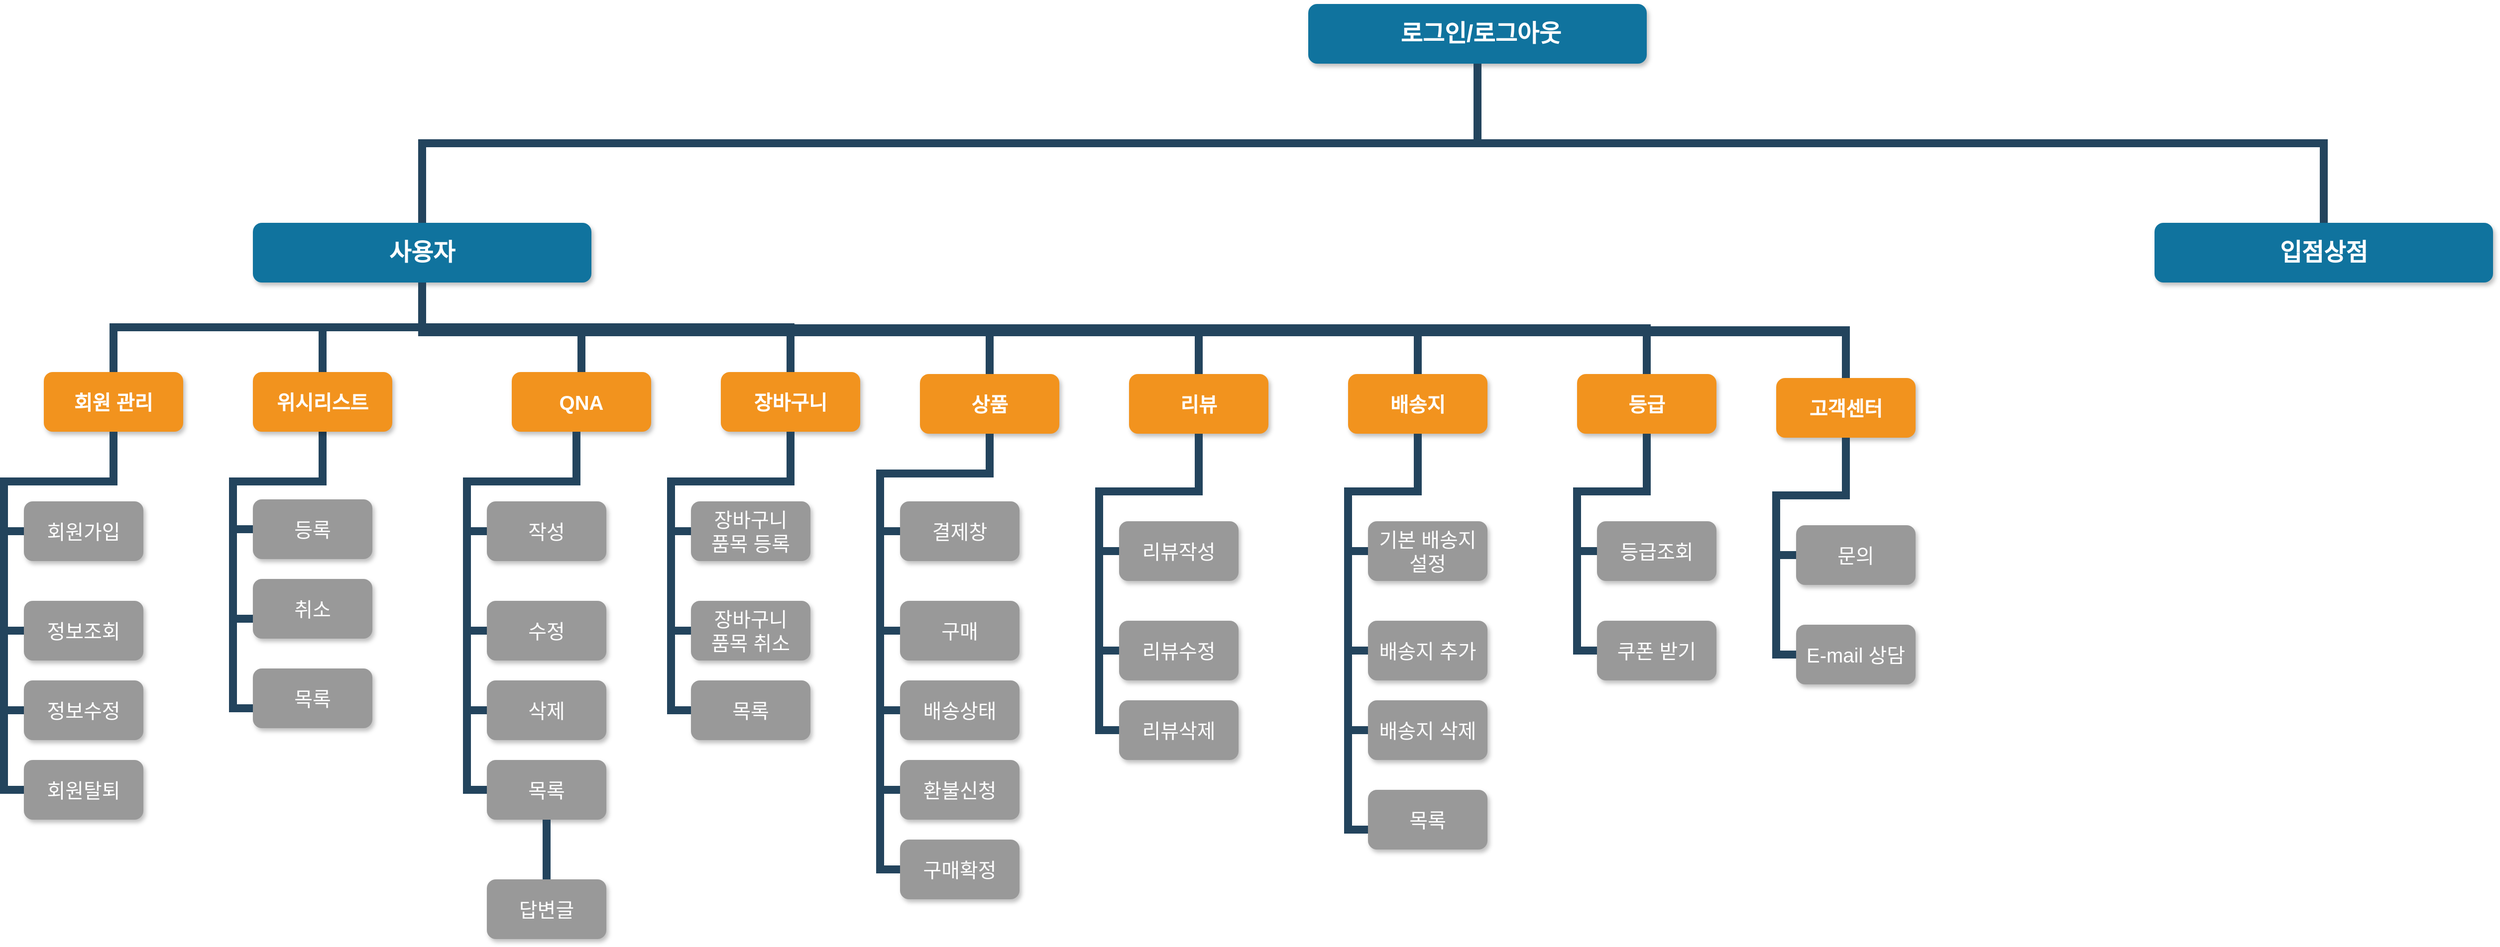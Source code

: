 <mxfile version="12.9.9" type="device"><diagram name="Page-1" id="64c3da0e-402f-94eb-ee01-a36477274f13"><mxGraphModel dx="1450" dy="2240" grid="1" gridSize="10" guides="1" tooltips="1" connect="1" arrows="1" fold="1" page="1" pageScale="1" pageWidth="1169" pageHeight="826" background="#ffffff" math="0" shadow="0"><root><mxCell id="0"/><mxCell id="1" parent="0"/><mxCell id="2" value="사용자" style="whiteSpace=wrap;rounded=1;shadow=1;fillColor=#10739E;strokeColor=none;fontColor=#FFFFFF;fontStyle=1;fontSize=24" parent="1" vertex="1"><mxGeometry x="370" y="20" width="340" height="60" as="geometry"/></mxCell><mxCell id="3" value="회원 관리" style="whiteSpace=wrap;rounded=1;fillColor=#F2931E;strokeColor=none;shadow=1;fontColor=#FFFFFF;fontStyle=1;fontSize=20;" parent="1" vertex="1"><mxGeometry x="160" y="170.0" width="140" height="60" as="geometry"/></mxCell><mxCell id="6" value="장바구니" style="whiteSpace=wrap;rounded=1;fillColor=#F2931E;strokeColor=none;shadow=1;fontColor=#FFFFFF;fontStyle=1;fontSize=20;" parent="1" vertex="1"><mxGeometry x="840" y="170.0" width="140" height="60" as="geometry"/></mxCell><mxCell id="7" value="상품" style="whiteSpace=wrap;rounded=1;fillColor=#F2931E;strokeColor=none;shadow=1;fontColor=#FFFFFF;fontStyle=1;fontSize=20;" parent="1" vertex="1"><mxGeometry x="1040" y="172.0" width="140" height="60" as="geometry"/></mxCell><mxCell id="45" value="등록" style="whiteSpace=wrap;rounded=1;fillColor=#999999;strokeColor=none;shadow=1;fontColor=#FFFFFF;fontStyle=0;fontSize=20;" parent="1" vertex="1"><mxGeometry x="370.0" y="298.0" width="120" height="60" as="geometry"/></mxCell><mxCell id="46" value="취소" style="whiteSpace=wrap;rounded=1;fillColor=#999999;strokeColor=none;shadow=1;fontColor=#FFFFFF;fontStyle=0;fontSize=20;" parent="1" vertex="1"><mxGeometry x="370.0" y="378.0" width="120" height="60" as="geometry"/></mxCell><mxCell id="103" value="" style="edgeStyle=elbowEdgeStyle;elbow=vertical;rounded=0;fontColor=#000000;endArrow=none;endFill=0;strokeWidth=8;strokeColor=#23445D;" parent="1" source="3" edge="1"><mxGeometry width="100" height="100" relative="1" as="geometry"><mxPoint x="20" y="290" as="sourcePoint"/><mxPoint x="120" y="330" as="targetPoint"/></mxGeometry></mxCell><mxCell id="105" value="" style="edgeStyle=elbowEdgeStyle;elbow=horizontal;rounded=0;fontColor=#000000;endArrow=none;endFill=0;strokeWidth=8;strokeColor=#23445D;" parent="1" edge="1"><mxGeometry width="100" height="100" relative="1" as="geometry"><mxPoint x="140" y="330" as="sourcePoint"/><mxPoint x="140" y="430" as="targetPoint"/><Array as="points"><mxPoint x="120" y="380"/></Array></mxGeometry></mxCell><mxCell id="106" value="" style="edgeStyle=elbowEdgeStyle;elbow=horizontal;rounded=0;fontColor=#000000;endArrow=none;endFill=0;strokeWidth=8;strokeColor=#23445D;" parent="1" edge="1"><mxGeometry width="100" height="100" relative="1" as="geometry"><mxPoint x="140" y="330" as="sourcePoint"/><mxPoint x="140" y="510" as="targetPoint"/><Array as="points"><mxPoint x="120" y="400"/></Array></mxGeometry></mxCell><mxCell id="110" value="" style="edgeStyle=elbowEdgeStyle;elbow=horizontal;rounded=0;fontColor=#000000;endArrow=none;endFill=0;strokeWidth=8;strokeColor=#23445D;" parent="1" edge="1"><mxGeometry width="100" height="100" relative="1" as="geometry"><mxPoint x="140" y="330" as="sourcePoint"/><mxPoint x="140" y="590" as="targetPoint"/><Array as="points"><mxPoint x="120" y="430"/></Array></mxGeometry></mxCell><mxCell id="116" value="" style="edgeStyle=elbowEdgeStyle;elbow=vertical;rounded=0;fontColor=#000000;endArrow=none;endFill=0;strokeWidth=8;strokeColor=#23445D;exitX=0.5;exitY=1;exitDx=0;exitDy=0;" parent="1" source="Bt4oq-Rtbrqn-x295U_v-244" edge="1"><mxGeometry width="100" height="100" relative="1" as="geometry"><mxPoint x="528.5" y="230" as="sourcePoint"/><mxPoint x="350" y="330" as="targetPoint"/></mxGeometry></mxCell><mxCell id="118" value="" style="edgeStyle=elbowEdgeStyle;elbow=horizontal;rounded=0;fontColor=#000000;endArrow=none;endFill=0;strokeWidth=8;strokeColor=#23445D;" parent="1" target="45" edge="1"><mxGeometry width="100" height="100" relative="1" as="geometry"><mxPoint x="370.0" y="328" as="sourcePoint"/><mxPoint x="360.0" y="428" as="targetPoint"/><Array as="points"><mxPoint x="350" y="378"/></Array></mxGeometry></mxCell><mxCell id="119" value="" style="edgeStyle=elbowEdgeStyle;elbow=horizontal;rounded=0;fontColor=#000000;endArrow=none;endFill=0;strokeWidth=8;strokeColor=#23445D;" parent="1" target="46" edge="1"><mxGeometry width="100" height="100" relative="1" as="geometry"><mxPoint x="370.0" y="328" as="sourcePoint"/><mxPoint x="360.0" y="508" as="targetPoint"/><Array as="points"><mxPoint x="350" y="418"/></Array></mxGeometry></mxCell><mxCell id="135" value="장바구니&#10;품목 취소" style="whiteSpace=wrap;rounded=1;fillColor=#999999;strokeColor=none;shadow=1;fontColor=#FFFFFF;fontStyle=0;fontSize=20;" parent="1" vertex="1"><mxGeometry x="810.0" y="400.0" width="120" height="60" as="geometry"/></mxCell><mxCell id="136" value="목록" style="whiteSpace=wrap;rounded=1;fillColor=#999999;strokeColor=none;shadow=1;fontColor=#FFFFFF;fontStyle=0;fontSize=20;" parent="1" vertex="1"><mxGeometry x="810.0" y="480.0" width="120" height="60" as="geometry"/></mxCell><mxCell id="145" value="" style="edgeStyle=elbowEdgeStyle;elbow=horizontal;rounded=0;fontColor=#000000;endArrow=none;endFill=0;strokeWidth=8;strokeColor=#23445D;fontSize=20;" parent="1" target="135" edge="1"><mxGeometry width="100" height="100" relative="1" as="geometry"><mxPoint x="810.0" y="330" as="sourcePoint"/><mxPoint x="800.0" y="430" as="targetPoint"/><Array as="points"><mxPoint x="790" y="380"/></Array></mxGeometry></mxCell><mxCell id="146" value="" style="edgeStyle=elbowEdgeStyle;elbow=horizontal;rounded=0;fontColor=#000000;endArrow=none;endFill=0;strokeWidth=8;strokeColor=#23445D;fontSize=20;" parent="1" target="136" edge="1"><mxGeometry width="100" height="100" relative="1" as="geometry"><mxPoint x="810.0" y="330" as="sourcePoint"/><mxPoint x="800.0" y="510" as="targetPoint"/><Array as="points"><mxPoint x="790" y="420"/></Array></mxGeometry></mxCell><mxCell id="157" value="구매" style="whiteSpace=wrap;rounded=1;fillColor=#999999;strokeColor=none;shadow=1;fontColor=#FFFFFF;fontStyle=0;fontSize=20;" parent="1" vertex="1"><mxGeometry x="1020.0" y="400.0" width="120" height="60" as="geometry"/></mxCell><mxCell id="158" value="배송상태" style="whiteSpace=wrap;rounded=1;fillColor=#999999;strokeColor=none;shadow=1;fontColor=#FFFFFF;fontStyle=0;fontSize=20;" parent="1" vertex="1"><mxGeometry x="1020" y="480.0" width="120" height="60" as="geometry"/></mxCell><mxCell id="159" value="환불신청" style="whiteSpace=wrap;rounded=1;fillColor=#999999;strokeColor=none;shadow=1;fontColor=#FFFFFF;fontStyle=0;fontSize=20;" parent="1" vertex="1"><mxGeometry x="1020.0" y="560.0" width="120" height="60" as="geometry"/></mxCell><mxCell id="160" value="구매확정" style="whiteSpace=wrap;rounded=1;fillColor=#999999;strokeColor=none;shadow=1;fontColor=#FFFFFF;fontStyle=0;fontSize=20;" parent="1" vertex="1"><mxGeometry x="1020" y="640.0" width="120" height="60" as="geometry"/></mxCell><mxCell id="167" value="" style="edgeStyle=elbowEdgeStyle;elbow=horizontal;rounded=0;fontColor=#000000;endArrow=none;endFill=0;strokeWidth=8;strokeColor=#23445D;fontSize=20;" parent="1" target="157" edge="1"><mxGeometry width="100" height="100" relative="1" as="geometry"><mxPoint x="1020" y="330" as="sourcePoint"/><mxPoint x="1010.0" y="430.0" as="targetPoint"/><Array as="points"><mxPoint x="1000" y="380.0"/></Array></mxGeometry></mxCell><mxCell id="168" value="" style="edgeStyle=elbowEdgeStyle;elbow=horizontal;rounded=0;fontColor=#000000;endArrow=none;endFill=0;strokeWidth=8;strokeColor=#23445D;fontSize=20;" parent="1" target="158" edge="1"><mxGeometry width="100" height="100" relative="1" as="geometry"><mxPoint x="1020" y="330" as="sourcePoint"/><mxPoint x="1010.0" y="510.0" as="targetPoint"/><Array as="points"><mxPoint x="1000" y="420.0"/></Array></mxGeometry></mxCell><mxCell id="170" value="" style="edgeStyle=elbowEdgeStyle;elbow=horizontal;rounded=0;fontColor=#000000;endArrow=none;endFill=0;strokeWidth=8;strokeColor=#23445D;fontSize=20;" parent="1" target="160" edge="1"><mxGeometry width="100" height="100" relative="1" as="geometry"><mxPoint x="1020" y="330" as="sourcePoint"/><mxPoint x="1010" y="670.0" as="targetPoint"/><Array as="points"><mxPoint x="1000" y="500.0"/></Array></mxGeometry></mxCell><mxCell id="171" value="" style="edgeStyle=elbowEdgeStyle;elbow=horizontal;rounded=0;fontColor=#000000;endArrow=none;endFill=0;strokeWidth=8;strokeColor=#23445D;fontSize=20;" parent="1" target="159" edge="1"><mxGeometry width="100" height="100" relative="1" as="geometry"><mxPoint x="1000" y="300" as="sourcePoint"/><mxPoint x="1010.0" y="590.0" as="targetPoint"/><Array as="points"><mxPoint x="1000" y="470.0"/></Array></mxGeometry></mxCell><mxCell id="221" value="" style="edgeStyle=elbowEdgeStyle;elbow=vertical;rounded=0;fontColor=#000000;endArrow=none;endFill=0;strokeWidth=8;strokeColor=#23445D;fontSize=20;" parent="1" source="6" edge="1"><mxGeometry width="100" height="100" relative="1" as="geometry"><mxPoint x="780" y="270" as="sourcePoint"/><mxPoint x="790" y="330" as="targetPoint"/></mxGeometry></mxCell><mxCell id="223" value="" style="edgeStyle=elbowEdgeStyle;elbow=vertical;rounded=0;fontColor=#000000;endArrow=none;endFill=0;strokeWidth=8;strokeColor=#23445D;fontSize=20;" parent="1" source="7" edge="1"><mxGeometry width="100" height="100" relative="1" as="geometry"><mxPoint x="1280" y="302" as="sourcePoint"/><mxPoint x="1000" y="312" as="targetPoint"/><Array as="points"><mxPoint x="1030" y="272"/><mxPoint x="1100" y="312"/></Array></mxGeometry></mxCell><mxCell id="229" value="" style="edgeStyle=elbowEdgeStyle;elbow=vertical;rounded=0;fontColor=#000000;endArrow=none;endFill=0;strokeWidth=8;strokeColor=#23445D;" parent="1" source="2" target="3" edge="1"><mxGeometry width="100" height="100" relative="1" as="geometry"><mxPoint x="540" y="140" as="sourcePoint"/><mxPoint x="640" y="40" as="targetPoint"/></mxGeometry></mxCell><mxCell id="230" value="" style="edgeStyle=elbowEdgeStyle;elbow=vertical;rounded=0;fontColor=#000000;endArrow=none;endFill=0;strokeWidth=8;strokeColor=#23445D;entryX=0.5;entryY=0;entryDx=0;entryDy=0;" parent="1" source="2" target="Bt4oq-Rtbrqn-x295U_v-244" edge="1"><mxGeometry width="100" height="100" relative="1" as="geometry"><mxPoint x="550" y="150" as="sourcePoint"/><mxPoint x="487" y="170" as="targetPoint"/></mxGeometry></mxCell><mxCell id="231" value="" style="edgeStyle=elbowEdgeStyle;elbow=vertical;rounded=0;fontColor=#000000;endArrow=none;endFill=0;strokeWidth=8;strokeColor=#23445D;" parent="1" source="2" target="6" edge="1"><mxGeometry width="100" height="100" relative="1" as="geometry"><mxPoint x="560" y="160" as="sourcePoint"/><mxPoint x="660" y="60" as="targetPoint"/></mxGeometry></mxCell><mxCell id="232" value="" style="edgeStyle=elbowEdgeStyle;elbow=vertical;rounded=0;fontColor=#000000;endArrow=none;endFill=0;strokeWidth=8;strokeColor=#23445D;" parent="1" source="2" target="7" edge="1"><mxGeometry width="100" height="100" relative="1" as="geometry"><mxPoint x="570" y="170" as="sourcePoint"/><mxPoint x="670" y="70" as="targetPoint"/></mxGeometry></mxCell><mxCell id="233" value="" style="edgeStyle=elbowEdgeStyle;elbow=vertical;rounded=0;fontColor=#000000;endArrow=none;endFill=0;strokeWidth=8;strokeColor=#23445D;entryX=0.5;entryY=0;entryDx=0;entryDy=0;" parent="1" source="2" target="Bt4oq-Rtbrqn-x295U_v-294" edge="1"><mxGeometry width="100" height="100" relative="1" as="geometry"><mxPoint x="580" y="180" as="sourcePoint"/><mxPoint x="1710.0" y="170.0" as="targetPoint"/></mxGeometry></mxCell><mxCell id="234" value="" style="edgeStyle=elbowEdgeStyle;elbow=vertical;rounded=0;fontColor=#000000;endArrow=none;endFill=0;strokeWidth=8;strokeColor=#23445D;" parent="1" source="2" edge="1"><mxGeometry width="100" height="100" relative="1" as="geometry"><mxPoint x="590" y="190" as="sourcePoint"/><mxPoint x="1970" y="160" as="targetPoint"/><Array as="points"><mxPoint x="1270" y="130"/></Array></mxGeometry></mxCell><mxCell id="Bt4oq-Rtbrqn-x295U_v-234" value=" 로그인/로그아웃" style="whiteSpace=wrap;rounded=1;shadow=1;fillColor=#10739E;strokeColor=none;fontColor=#FFFFFF;fontStyle=1;fontSize=24" vertex="1" parent="1"><mxGeometry x="1430" y="-200" width="340" height="60" as="geometry"/></mxCell><mxCell id="Bt4oq-Rtbrqn-x295U_v-235" value="" style="edgeStyle=elbowEdgeStyle;elbow=vertical;rounded=0;fontColor=#000000;endArrow=none;endFill=0;strokeWidth=8;strokeColor=#23445D;exitX=0.5;exitY=1;exitDx=0;exitDy=0;entryX=0.5;entryY=0;entryDx=0;entryDy=0;" edge="1" parent="1" source="Bt4oq-Rtbrqn-x295U_v-234" target="2"><mxGeometry width="100" height="100" relative="1" as="geometry"><mxPoint x="1180" y="120" as="sourcePoint"/><mxPoint x="2090" y="180" as="targetPoint"/></mxGeometry></mxCell><mxCell id="Bt4oq-Rtbrqn-x295U_v-237" value="회원가입" style="whiteSpace=wrap;rounded=1;fillColor=#999999;strokeColor=none;shadow=1;fontColor=#FFFFFF;fontStyle=0;fontSize=20;" vertex="1" parent="1"><mxGeometry x="140.0" y="300.0" width="120" height="60" as="geometry"/></mxCell><mxCell id="Bt4oq-Rtbrqn-x295U_v-239" value="정보조회" style="whiteSpace=wrap;rounded=1;fillColor=#999999;strokeColor=none;shadow=1;fontColor=#FFFFFF;fontStyle=0;fontSize=20;" vertex="1" parent="1"><mxGeometry x="140.0" y="400.0" width="120" height="60" as="geometry"/></mxCell><mxCell id="Bt4oq-Rtbrqn-x295U_v-241" value="정보수정" style="whiteSpace=wrap;rounded=1;fillColor=#999999;strokeColor=none;shadow=1;fontColor=#FFFFFF;fontStyle=0;fontSize=20;" vertex="1" parent="1"><mxGeometry x="140.0" y="480.0" width="120" height="60" as="geometry"/></mxCell><mxCell id="Bt4oq-Rtbrqn-x295U_v-243" value="회원탈퇴" style="whiteSpace=wrap;rounded=1;fillColor=#999999;strokeColor=none;shadow=1;fontColor=#FFFFFF;fontStyle=0;fontSize=20;" vertex="1" parent="1"><mxGeometry x="140.0" y="560.0" width="120" height="60" as="geometry"/></mxCell><mxCell id="Bt4oq-Rtbrqn-x295U_v-244" value="위시리스트" style="whiteSpace=wrap;rounded=1;fillColor=#F2931E;strokeColor=none;shadow=1;fontColor=#FFFFFF;fontStyle=1;fontSize=20;" vertex="1" parent="1"><mxGeometry x="370" y="170.0" width="140" height="60" as="geometry"/></mxCell><mxCell id="Bt4oq-Rtbrqn-x295U_v-255" value="목록" style="whiteSpace=wrap;rounded=1;fillColor=#999999;strokeColor=none;shadow=1;fontColor=#FFFFFF;fontStyle=0;fontSize=20;" vertex="1" parent="1"><mxGeometry x="370.0" y="468.0" width="120" height="60" as="geometry"/></mxCell><mxCell id="Bt4oq-Rtbrqn-x295U_v-256" value="" style="edgeStyle=elbowEdgeStyle;elbow=horizontal;rounded=0;fontColor=#000000;endArrow=none;endFill=0;strokeWidth=8;strokeColor=#23445D;" edge="1" parent="1"><mxGeometry width="100" height="100" relative="1" as="geometry"><mxPoint x="370.0" y="418" as="sourcePoint"/><mxPoint x="370" y="508" as="targetPoint"/><Array as="points"><mxPoint x="350" y="508"/></Array></mxGeometry></mxCell><mxCell id="Bt4oq-Rtbrqn-x295U_v-257" value="QNA" style="whiteSpace=wrap;rounded=1;fillColor=#F2931E;strokeColor=none;shadow=1;fontColor=#FFFFFF;fontStyle=1;fontSize=20;" vertex="1" parent="1"><mxGeometry x="630" y="170.0" width="140" height="60" as="geometry"/></mxCell><mxCell id="Bt4oq-Rtbrqn-x295U_v-258" value="" style="edgeStyle=elbowEdgeStyle;elbow=vertical;rounded=0;fontColor=#000000;endArrow=none;endFill=0;strokeWidth=8;strokeColor=#23445D;entryX=0.5;entryY=0;entryDx=0;entryDy=0;exitX=0.5;exitY=1;exitDx=0;exitDy=0;" edge="1" parent="1" source="2" target="Bt4oq-Rtbrqn-x295U_v-257"><mxGeometry width="100" height="100" relative="1" as="geometry"><mxPoint x="550" y="90" as="sourcePoint"/><mxPoint x="980" y="180" as="targetPoint"/></mxGeometry></mxCell><mxCell id="Bt4oq-Rtbrqn-x295U_v-259" value="" style="edgeStyle=elbowEdgeStyle;elbow=vertical;rounded=0;fontColor=#000000;endArrow=none;endFill=0;strokeWidth=8;strokeColor=#23445D;" edge="1" parent="1"><mxGeometry width="100" height="100" relative="1" as="geometry"><mxPoint x="695" y="230" as="sourcePoint"/><mxPoint x="585" y="330" as="targetPoint"/></mxGeometry></mxCell><mxCell id="Bt4oq-Rtbrqn-x295U_v-260" value="" style="edgeStyle=elbowEdgeStyle;elbow=horizontal;rounded=0;fontColor=#000000;endArrow=none;endFill=0;strokeWidth=8;strokeColor=#23445D;" edge="1" parent="1"><mxGeometry width="100" height="100" relative="1" as="geometry"><mxPoint x="605" y="330" as="sourcePoint"/><mxPoint x="605" y="430" as="targetPoint"/><Array as="points"><mxPoint x="585" y="380"/></Array></mxGeometry></mxCell><mxCell id="Bt4oq-Rtbrqn-x295U_v-261" value="" style="edgeStyle=elbowEdgeStyle;elbow=horizontal;rounded=0;fontColor=#000000;endArrow=none;endFill=0;strokeWidth=8;strokeColor=#23445D;" edge="1" parent="1"><mxGeometry width="100" height="100" relative="1" as="geometry"><mxPoint x="605" y="330" as="sourcePoint"/><mxPoint x="605" y="510" as="targetPoint"/><Array as="points"><mxPoint x="585" y="400"/></Array></mxGeometry></mxCell><mxCell id="Bt4oq-Rtbrqn-x295U_v-262" value="" style="edgeStyle=elbowEdgeStyle;elbow=horizontal;rounded=0;fontColor=#000000;endArrow=none;endFill=0;strokeWidth=8;strokeColor=#23445D;" edge="1" parent="1"><mxGeometry width="100" height="100" relative="1" as="geometry"><mxPoint x="605" y="330" as="sourcePoint"/><mxPoint x="605" y="590" as="targetPoint"/><Array as="points"><mxPoint x="585" y="430"/></Array></mxGeometry></mxCell><mxCell id="Bt4oq-Rtbrqn-x295U_v-263" value="작성" style="whiteSpace=wrap;rounded=1;fillColor=#999999;strokeColor=none;shadow=1;fontColor=#FFFFFF;fontStyle=0;fontSize=20;" vertex="1" parent="1"><mxGeometry x="605" y="300.0" width="120" height="60" as="geometry"/></mxCell><mxCell id="Bt4oq-Rtbrqn-x295U_v-264" value="수정" style="whiteSpace=wrap;rounded=1;fillColor=#999999;strokeColor=none;shadow=1;fontColor=#FFFFFF;fontStyle=0;fontSize=20;" vertex="1" parent="1"><mxGeometry x="605" y="400.0" width="120" height="60" as="geometry"/></mxCell><mxCell id="Bt4oq-Rtbrqn-x295U_v-265" value="삭제" style="whiteSpace=wrap;rounded=1;fillColor=#999999;strokeColor=none;shadow=1;fontColor=#FFFFFF;fontStyle=0;fontSize=20;" vertex="1" parent="1"><mxGeometry x="605" y="480.0" width="120" height="60" as="geometry"/></mxCell><mxCell id="Bt4oq-Rtbrqn-x295U_v-266" value="목록" style="whiteSpace=wrap;rounded=1;fillColor=#999999;strokeColor=none;shadow=1;fontColor=#FFFFFF;fontStyle=0;fontSize=20;" vertex="1" parent="1"><mxGeometry x="605" y="560.0" width="120" height="60" as="geometry"/></mxCell><mxCell id="Bt4oq-Rtbrqn-x295U_v-267" value="답변글" style="whiteSpace=wrap;rounded=1;fillColor=#999999;strokeColor=none;shadow=1;fontColor=#FFFFFF;fontStyle=0;fontSize=20;" vertex="1" parent="1"><mxGeometry x="605" y="680.0" width="120" height="60" as="geometry"/></mxCell><mxCell id="Bt4oq-Rtbrqn-x295U_v-268" value="" style="edgeStyle=elbowEdgeStyle;elbow=horizontal;rounded=0;fontColor=#000000;endArrow=none;endFill=0;strokeWidth=8;strokeColor=#23445D;exitX=0.5;exitY=1;exitDx=0;exitDy=0;entryX=0.5;entryY=0;entryDx=0;entryDy=0;" edge="1" parent="1" source="Bt4oq-Rtbrqn-x295U_v-266" target="Bt4oq-Rtbrqn-x295U_v-267"><mxGeometry width="100" height="100" relative="1" as="geometry"><mxPoint x="500" y="370" as="sourcePoint"/><mxPoint x="500" y="720" as="targetPoint"/><Array as="points"><mxPoint x="665" y="650"/></Array></mxGeometry></mxCell><mxCell id="Bt4oq-Rtbrqn-x295U_v-269" value="장바구니&#10;품목 등록" style="whiteSpace=wrap;rounded=1;fillColor=#999999;strokeColor=none;shadow=1;fontColor=#FFFFFF;fontStyle=0;fontSize=20;" vertex="1" parent="1"><mxGeometry x="810.0" y="300.0" width="120" height="60" as="geometry"/></mxCell><mxCell id="Bt4oq-Rtbrqn-x295U_v-271" value="결제창" style="whiteSpace=wrap;rounded=1;fillColor=#999999;strokeColor=none;shadow=1;fontColor=#FFFFFF;fontStyle=0;fontSize=20;" vertex="1" parent="1"><mxGeometry x="1020.0" y="300.0" width="120" height="60" as="geometry"/></mxCell><mxCell id="Bt4oq-Rtbrqn-x295U_v-282" value="리뷰" style="whiteSpace=wrap;rounded=1;fillColor=#F2931E;strokeColor=none;shadow=1;fontColor=#FFFFFF;fontStyle=1;fontSize=20;" vertex="1" parent="1"><mxGeometry x="1250" y="172.0" width="140" height="60" as="geometry"/></mxCell><mxCell id="Bt4oq-Rtbrqn-x295U_v-283" value="리뷰수정" style="whiteSpace=wrap;rounded=1;fillColor=#999999;strokeColor=none;shadow=1;fontColor=#FFFFFF;fontStyle=0;fontSize=20;" vertex="1" parent="1"><mxGeometry x="1240.0" y="420.0" width="120" height="60" as="geometry"/></mxCell><mxCell id="Bt4oq-Rtbrqn-x295U_v-284" value="리뷰삭제" style="whiteSpace=wrap;rounded=1;fillColor=#999999;strokeColor=none;shadow=1;fontColor=#FFFFFF;fontStyle=0;fontSize=20;" vertex="1" parent="1"><mxGeometry x="1240" y="500.0" width="120" height="60" as="geometry"/></mxCell><mxCell id="Bt4oq-Rtbrqn-x295U_v-287" value="" style="edgeStyle=elbowEdgeStyle;elbow=horizontal;rounded=0;fontColor=#000000;endArrow=none;endFill=0;strokeWidth=8;strokeColor=#23445D;fontSize=20;" edge="1" parent="1"><mxGeometry width="100" height="100" relative="1" as="geometry"><mxPoint x="1240.0" y="350" as="sourcePoint"/><mxPoint x="1240.0" y="450" as="targetPoint"/><Array as="points"><mxPoint x="1220" y="400.0"/></Array></mxGeometry></mxCell><mxCell id="Bt4oq-Rtbrqn-x295U_v-288" value="" style="edgeStyle=elbowEdgeStyle;elbow=horizontal;rounded=0;fontColor=#000000;endArrow=none;endFill=0;strokeWidth=8;strokeColor=#23445D;fontSize=20;" edge="1" parent="1"><mxGeometry width="100" height="100" relative="1" as="geometry"><mxPoint x="1240.0" y="350" as="sourcePoint"/><mxPoint x="1240.0" y="530" as="targetPoint"/><Array as="points"><mxPoint x="1220" y="440.0"/></Array></mxGeometry></mxCell><mxCell id="Bt4oq-Rtbrqn-x295U_v-291" value="" style="edgeStyle=elbowEdgeStyle;elbow=vertical;rounded=0;fontColor=#000000;endArrow=none;endFill=0;strokeWidth=8;strokeColor=#23445D;fontSize=20;" edge="1" parent="1" source="Bt4oq-Rtbrqn-x295U_v-282"><mxGeometry width="100" height="100" relative="1" as="geometry"><mxPoint x="1570" y="320" as="sourcePoint"/><mxPoint x="1220" y="370" as="targetPoint"/><Array as="points"><mxPoint x="1320" y="290"/><mxPoint x="1390" y="330"/></Array></mxGeometry></mxCell><mxCell id="Bt4oq-Rtbrqn-x295U_v-292" value="리뷰작성" style="whiteSpace=wrap;rounded=1;fillColor=#999999;strokeColor=none;shadow=1;fontColor=#FFFFFF;fontStyle=0;fontSize=20;" vertex="1" parent="1"><mxGeometry x="1240.0" y="320.0" width="120" height="60" as="geometry"/></mxCell><mxCell id="Bt4oq-Rtbrqn-x295U_v-293" value="" style="edgeStyle=elbowEdgeStyle;elbow=vertical;rounded=0;fontColor=#000000;endArrow=none;endFill=0;strokeWidth=8;strokeColor=#23445D;entryX=0.5;entryY=0;entryDx=0;entryDy=0;exitX=0.5;exitY=1;exitDx=0;exitDy=0;" edge="1" parent="1" source="2" target="Bt4oq-Rtbrqn-x295U_v-282"><mxGeometry width="100" height="100" relative="1" as="geometry"><mxPoint x="550" y="90" as="sourcePoint"/><mxPoint x="1120.0" y="182.0" as="targetPoint"/><Array as="points"/></mxGeometry></mxCell><mxCell id="Bt4oq-Rtbrqn-x295U_v-294" value="배송지" style="whiteSpace=wrap;rounded=1;fillColor=#F2931E;strokeColor=none;shadow=1;fontColor=#FFFFFF;fontStyle=1;fontSize=20;" vertex="1" parent="1"><mxGeometry x="1470" y="172.0" width="140" height="60" as="geometry"/></mxCell><mxCell id="Bt4oq-Rtbrqn-x295U_v-295" value="배송지 추가" style="whiteSpace=wrap;rounded=1;fillColor=#999999;strokeColor=none;shadow=1;fontColor=#FFFFFF;fontStyle=0;fontSize=20;" vertex="1" parent="1"><mxGeometry x="1490.0" y="420.0" width="120" height="60" as="geometry"/></mxCell><mxCell id="Bt4oq-Rtbrqn-x295U_v-296" value="배송지 삭제" style="whiteSpace=wrap;rounded=1;fillColor=#999999;strokeColor=none;shadow=1;fontColor=#FFFFFF;fontStyle=0;fontSize=20;" vertex="1" parent="1"><mxGeometry x="1490" y="500.0" width="120" height="60" as="geometry"/></mxCell><mxCell id="Bt4oq-Rtbrqn-x295U_v-297" value="" style="edgeStyle=elbowEdgeStyle;elbow=horizontal;rounded=0;fontColor=#000000;endArrow=none;endFill=0;strokeWidth=8;strokeColor=#23445D;fontSize=20;" edge="1" parent="1"><mxGeometry width="100" height="100" relative="1" as="geometry"><mxPoint x="1490.0" y="350" as="sourcePoint"/><mxPoint x="1490.0" y="450" as="targetPoint"/><Array as="points"><mxPoint x="1470" y="400.0"/></Array></mxGeometry></mxCell><mxCell id="Bt4oq-Rtbrqn-x295U_v-298" value="" style="edgeStyle=elbowEdgeStyle;elbow=horizontal;rounded=0;fontColor=#000000;endArrow=none;endFill=0;strokeWidth=8;strokeColor=#23445D;fontSize=20;" edge="1" parent="1"><mxGeometry width="100" height="100" relative="1" as="geometry"><mxPoint x="1490.0" y="350" as="sourcePoint"/><mxPoint x="1490.0" y="530" as="targetPoint"/><Array as="points"><mxPoint x="1470" y="440.0"/></Array></mxGeometry></mxCell><mxCell id="Bt4oq-Rtbrqn-x295U_v-299" value="" style="edgeStyle=elbowEdgeStyle;elbow=vertical;rounded=0;fontColor=#000000;endArrow=none;endFill=0;strokeWidth=8;strokeColor=#23445D;fontSize=20;" edge="1" parent="1" source="Bt4oq-Rtbrqn-x295U_v-294"><mxGeometry width="100" height="100" relative="1" as="geometry"><mxPoint x="1960" y="320" as="sourcePoint"/><mxPoint x="1470" y="360" as="targetPoint"/><Array as="points"><mxPoint x="1710" y="290"/><mxPoint x="1780" y="330"/></Array></mxGeometry></mxCell><mxCell id="Bt4oq-Rtbrqn-x295U_v-300" value="기본 배송지&#10;설정" style="whiteSpace=wrap;rounded=1;fillColor=#999999;strokeColor=none;shadow=1;fontColor=#FFFFFF;fontStyle=0;fontSize=20;" vertex="1" parent="1"><mxGeometry x="1490.0" y="320.0" width="120" height="60" as="geometry"/></mxCell><mxCell id="Bt4oq-Rtbrqn-x295U_v-303" value="목록" style="whiteSpace=wrap;rounded=1;fillColor=#999999;strokeColor=none;shadow=1;fontColor=#FFFFFF;fontStyle=0;fontSize=20;" vertex="1" parent="1"><mxGeometry x="1490.0" y="590.0" width="120" height="60" as="geometry"/></mxCell><mxCell id="Bt4oq-Rtbrqn-x295U_v-304" value="" style="edgeStyle=elbowEdgeStyle;elbow=horizontal;rounded=0;fontColor=#000000;endArrow=none;endFill=0;strokeWidth=8;strokeColor=#23445D;fontSize=20;" edge="1" parent="1"><mxGeometry width="100" height="100" relative="1" as="geometry"><mxPoint x="1470.0" y="340" as="sourcePoint"/><mxPoint x="1490.0" y="630" as="targetPoint"/><Array as="points"><mxPoint x="1470" y="510.0"/></Array></mxGeometry></mxCell><mxCell id="Bt4oq-Rtbrqn-x295U_v-305" value="등급" style="whiteSpace=wrap;rounded=1;fillColor=#F2931E;strokeColor=none;shadow=1;fontColor=#FFFFFF;fontStyle=1;fontSize=20;" vertex="1" parent="1"><mxGeometry x="1700" y="172.0" width="140" height="60" as="geometry"/></mxCell><mxCell id="Bt4oq-Rtbrqn-x295U_v-306" value="쿠폰 받기" style="whiteSpace=wrap;rounded=1;fillColor=#999999;strokeColor=none;shadow=1;fontColor=#FFFFFF;fontStyle=0;fontSize=20;" vertex="1" parent="1"><mxGeometry x="1720.0" y="420.0" width="120" height="60" as="geometry"/></mxCell><mxCell id="Bt4oq-Rtbrqn-x295U_v-308" value="" style="edgeStyle=elbowEdgeStyle;elbow=horizontal;rounded=0;fontColor=#000000;endArrow=none;endFill=0;strokeWidth=8;strokeColor=#23445D;fontSize=20;" edge="1" parent="1"><mxGeometry width="100" height="100" relative="1" as="geometry"><mxPoint x="1720.0" y="350" as="sourcePoint"/><mxPoint x="1720.0" y="450" as="targetPoint"/><Array as="points"><mxPoint x="1700" y="400.0"/></Array></mxGeometry></mxCell><mxCell id="Bt4oq-Rtbrqn-x295U_v-310" value="" style="edgeStyle=elbowEdgeStyle;elbow=vertical;rounded=0;fontColor=#000000;endArrow=none;endFill=0;strokeWidth=8;strokeColor=#23445D;fontSize=20;" edge="1" parent="1" source="Bt4oq-Rtbrqn-x295U_v-305"><mxGeometry width="100" height="100" relative="1" as="geometry"><mxPoint x="2190" y="320" as="sourcePoint"/><mxPoint x="1700" y="360" as="targetPoint"/><Array as="points"><mxPoint x="1940" y="290"/><mxPoint x="2010" y="330"/></Array></mxGeometry></mxCell><mxCell id="Bt4oq-Rtbrqn-x295U_v-311" value="등급조회" style="whiteSpace=wrap;rounded=1;fillColor=#999999;strokeColor=none;shadow=1;fontColor=#FFFFFF;fontStyle=0;fontSize=20;" vertex="1" parent="1"><mxGeometry x="1720.0" y="320.0" width="120" height="60" as="geometry"/></mxCell><mxCell id="Bt4oq-Rtbrqn-x295U_v-314" value="" style="edgeStyle=elbowEdgeStyle;elbow=vertical;rounded=0;fontColor=#000000;endArrow=none;endFill=0;strokeWidth=8;strokeColor=#23445D;entryX=0.5;entryY=0;entryDx=0;entryDy=0;exitX=0.5;exitY=1;exitDx=0;exitDy=0;" edge="1" parent="1" source="2" target="Bt4oq-Rtbrqn-x295U_v-305"><mxGeometry width="100" height="100" relative="1" as="geometry"><mxPoint x="550" y="90.0" as="sourcePoint"/><mxPoint x="1550" y="182" as="targetPoint"/></mxGeometry></mxCell><mxCell id="Bt4oq-Rtbrqn-x295U_v-317" value="고객센터" style="whiteSpace=wrap;rounded=1;fillColor=#F2931E;strokeColor=none;shadow=1;fontColor=#FFFFFF;fontStyle=1;fontSize=20;" vertex="1" parent="1"><mxGeometry x="1900" y="176.0" width="140" height="60" as="geometry"/></mxCell><mxCell id="Bt4oq-Rtbrqn-x295U_v-318" value="E-mail 상담" style="whiteSpace=wrap;rounded=1;fillColor=#999999;strokeColor=none;shadow=1;fontColor=#FFFFFF;fontStyle=0;fontSize=20;" vertex="1" parent="1"><mxGeometry x="1920.0" y="424.0" width="120" height="60" as="geometry"/></mxCell><mxCell id="Bt4oq-Rtbrqn-x295U_v-319" value="" style="edgeStyle=elbowEdgeStyle;elbow=horizontal;rounded=0;fontColor=#000000;endArrow=none;endFill=0;strokeWidth=8;strokeColor=#23445D;fontSize=20;" edge="1" parent="1"><mxGeometry width="100" height="100" relative="1" as="geometry"><mxPoint x="1920.0" y="354" as="sourcePoint"/><mxPoint x="1920.0" y="454" as="targetPoint"/><Array as="points"><mxPoint x="1900" y="404.0"/></Array></mxGeometry></mxCell><mxCell id="Bt4oq-Rtbrqn-x295U_v-320" value="" style="edgeStyle=elbowEdgeStyle;elbow=vertical;rounded=0;fontColor=#000000;endArrow=none;endFill=0;strokeWidth=8;strokeColor=#23445D;fontSize=20;" edge="1" parent="1" source="Bt4oq-Rtbrqn-x295U_v-317"><mxGeometry width="100" height="100" relative="1" as="geometry"><mxPoint x="2390" y="324" as="sourcePoint"/><mxPoint x="1900" y="364" as="targetPoint"/><Array as="points"><mxPoint x="2140" y="294"/><mxPoint x="2210" y="334"/></Array></mxGeometry></mxCell><mxCell id="Bt4oq-Rtbrqn-x295U_v-321" value="문의" style="whiteSpace=wrap;rounded=1;fillColor=#999999;strokeColor=none;shadow=1;fontColor=#FFFFFF;fontStyle=0;fontSize=20;" vertex="1" parent="1"><mxGeometry x="1920.0" y="324.0" width="120" height="60" as="geometry"/></mxCell><mxCell id="Bt4oq-Rtbrqn-x295U_v-322" value="" style="edgeStyle=elbowEdgeStyle;elbow=vertical;rounded=0;fontColor=#000000;endArrow=none;endFill=0;strokeWidth=8;strokeColor=#23445D;entryX=0.5;entryY=0;entryDx=0;entryDy=0;exitX=0.5;exitY=1;exitDx=0;exitDy=0;" edge="1" parent="1" source="2" target="Bt4oq-Rtbrqn-x295U_v-317"><mxGeometry width="100" height="100" relative="1" as="geometry"><mxPoint x="550" y="90" as="sourcePoint"/><mxPoint x="1780" y="182" as="targetPoint"/></mxGeometry></mxCell><mxCell id="Bt4oq-Rtbrqn-x295U_v-323" value="입점상점" style="whiteSpace=wrap;rounded=1;shadow=1;fillColor=#10739E;strokeColor=none;fontColor=#FFFFFF;fontStyle=1;fontSize=24" vertex="1" parent="1"><mxGeometry x="2280" y="20" width="340" height="60" as="geometry"/></mxCell><mxCell id="Bt4oq-Rtbrqn-x295U_v-324" value="" style="edgeStyle=elbowEdgeStyle;elbow=vertical;rounded=0;fontColor=#000000;endArrow=none;endFill=0;strokeWidth=8;strokeColor=#23445D;exitX=0.5;exitY=1;exitDx=0;exitDy=0;entryX=0.5;entryY=0;entryDx=0;entryDy=0;" edge="1" parent="1" source="Bt4oq-Rtbrqn-x295U_v-234" target="Bt4oq-Rtbrqn-x295U_v-323"><mxGeometry width="100" height="100" relative="1" as="geometry"><mxPoint x="1610" y="-130.0" as="sourcePoint"/><mxPoint x="550" y="30.0" as="targetPoint"/></mxGeometry></mxCell></root></mxGraphModel></diagram></mxfile>